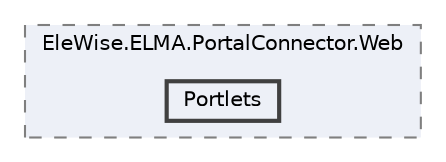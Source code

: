 digraph "Web/Modules/EleWise.ELMA.PortalConnector.Web/Portlets"
{
 // LATEX_PDF_SIZE
  bgcolor="transparent";
  edge [fontname=Helvetica,fontsize=10,labelfontname=Helvetica,labelfontsize=10];
  node [fontname=Helvetica,fontsize=10,shape=box,height=0.2,width=0.4];
  compound=true
  subgraph clusterdir_8a5dab7c0abb90a8c796351aef4cd723 {
    graph [ bgcolor="#edf0f7", pencolor="grey50", label="EleWise.ELMA.PortalConnector.Web", fontname=Helvetica,fontsize=10 style="filled,dashed", URL="dir_8a5dab7c0abb90a8c796351aef4cd723.html",tooltip=""]
  dir_a42839df6351d6374410d1ed7e64be63 [label="Portlets", fillcolor="#edf0f7", color="grey25", style="filled,bold", URL="dir_a42839df6351d6374410d1ed7e64be63.html",tooltip=""];
  }
}
